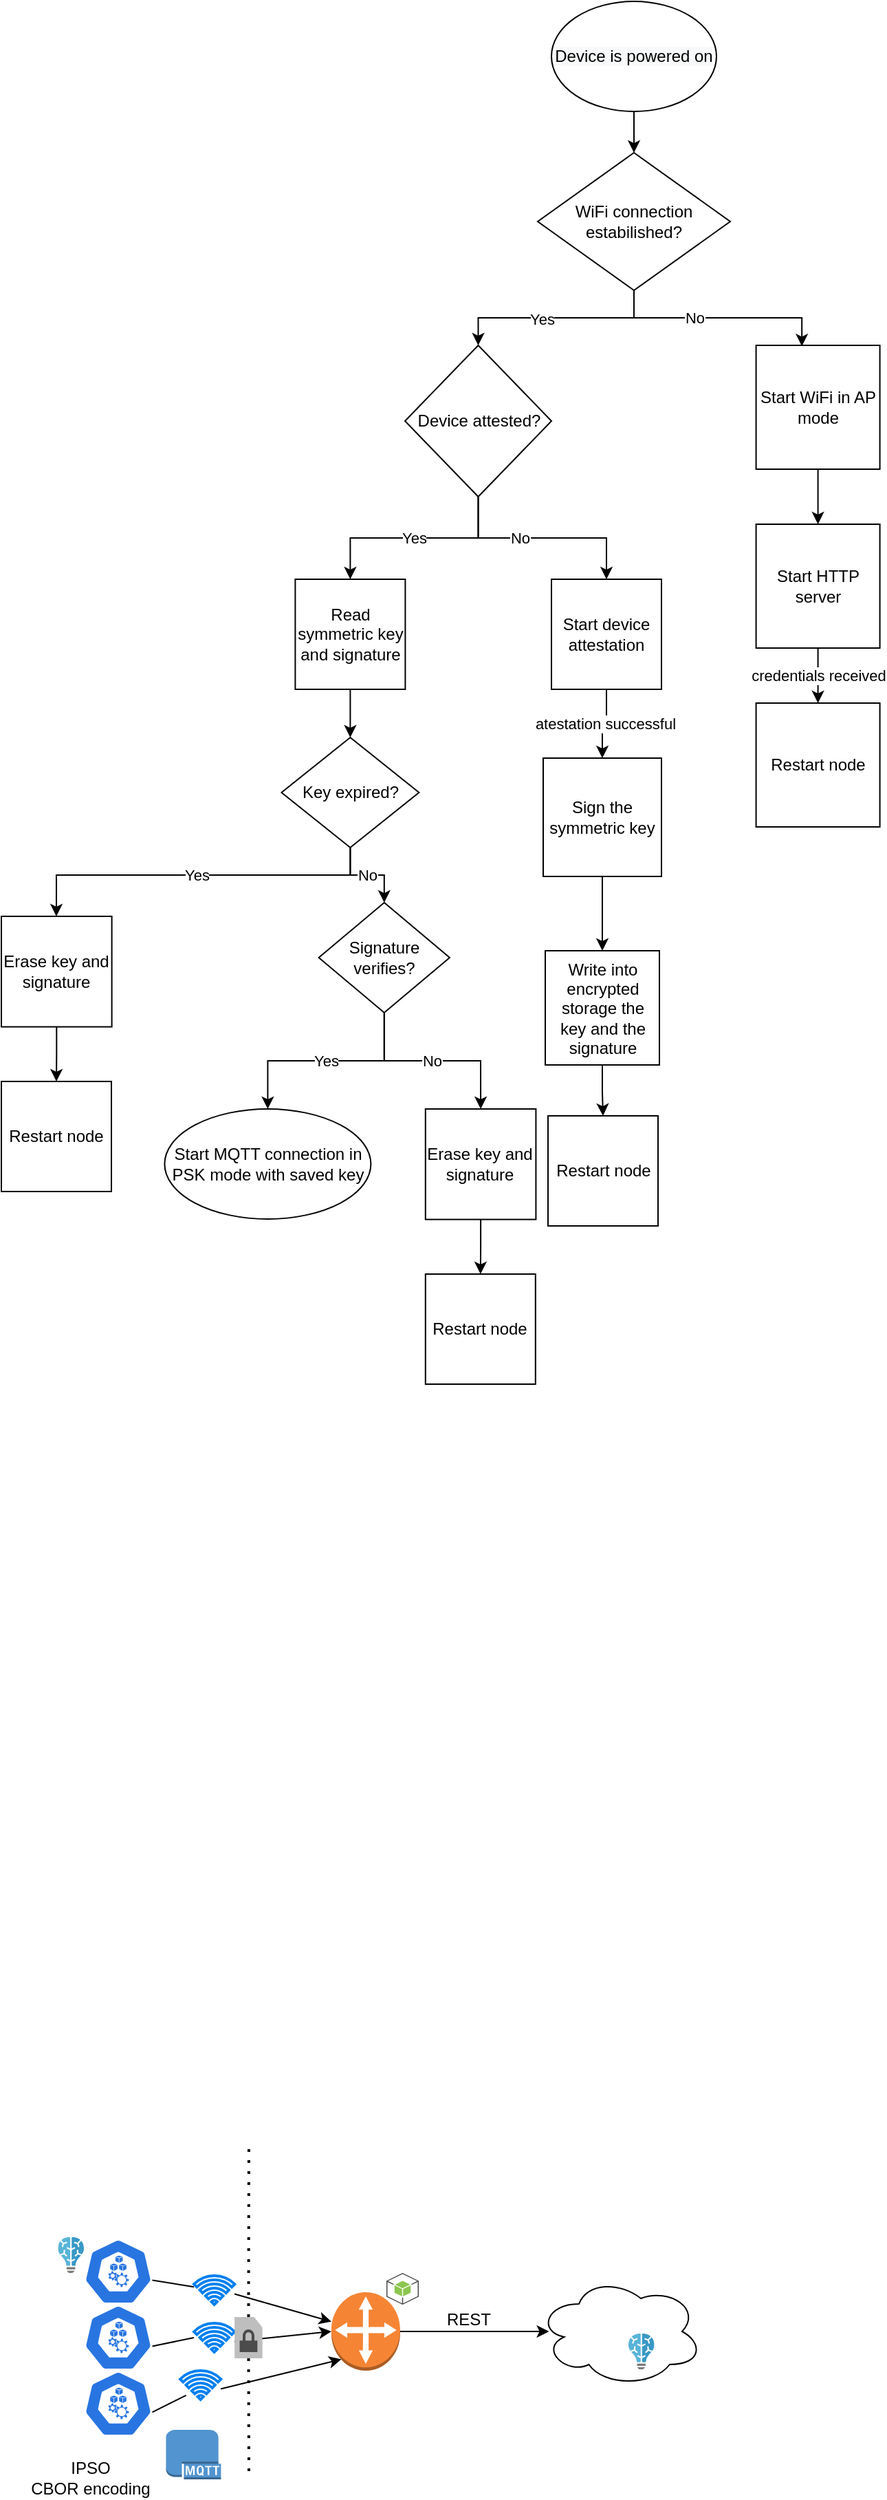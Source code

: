 <mxfile version="17.5.0" type="device"><diagram id="DQRt0i2Rsdg41cgeBndE" name="Page-1"><mxGraphModel dx="2070" dy="2282" grid="1" gridSize="10" guides="1" tooltips="1" connect="1" arrows="1" fold="1" page="1" pageScale="1" pageWidth="850" pageHeight="1100" math="0" shadow="0"><root><mxCell id="0"/><mxCell id="1" parent="0"/><mxCell id="kivrVYfsMduGg142QbCl-1" value="" style="sketch=0;html=1;dashed=0;whitespace=wrap;fillColor=#2875E2;strokeColor=#ffffff;points=[[0.005,0.63,0],[0.1,0.2,0],[0.9,0.2,0],[0.5,0,0],[0.995,0.63,0],[0.72,0.99,0],[0.5,1,0],[0.28,0.99,0]];shape=mxgraph.kubernetes.icon;prIcon=node" parent="1" vertex="1"><mxGeometry x="-760" y="541" width="50" height="48" as="geometry"/></mxCell><mxCell id="kivrVYfsMduGg142QbCl-2" value="" style="shape=image;html=1;verticalAlign=top;verticalLabelPosition=bottom;labelBackgroundColor=#ffffff;imageAspect=0;aspect=fixed;image=https://cdn1.iconfinder.com/data/icons/hawcons/32/700056-icon-23-file-c-128.png" parent="1" vertex="1"><mxGeometry x="-754" y="503" width="38" height="38" as="geometry"/></mxCell><mxCell id="kivrVYfsMduGg142QbCl-4" value="" style="outlineConnect=0;dashed=0;verticalLabelPosition=bottom;verticalAlign=top;align=center;html=1;shape=mxgraph.aws3.customer_gateway;fillColor=#F58534;gradientColor=none;" parent="1" vertex="1"><mxGeometry x="-580" y="580" width="50" height="57" as="geometry"/></mxCell><mxCell id="kivrVYfsMduGg142QbCl-5" value="" style="sketch=0;html=1;dashed=0;whitespace=wrap;fillColor=#2875E2;strokeColor=#ffffff;points=[[0.005,0.63,0],[0.1,0.2,0],[0.9,0.2,0],[0.5,0,0],[0.995,0.63,0],[0.72,0.99,0],[0.5,1,0],[0.28,0.99,0]];shape=mxgraph.kubernetes.icon;prIcon=node" parent="1" vertex="1"><mxGeometry x="-760" y="589" width="50" height="48" as="geometry"/></mxCell><mxCell id="kivrVYfsMduGg142QbCl-6" value="" style="sketch=0;html=1;dashed=0;whitespace=wrap;fillColor=#2875E2;strokeColor=#ffffff;points=[[0.005,0.63,0],[0.1,0.2,0],[0.9,0.2,0],[0.5,0,0],[0.995,0.63,0],[0.72,0.99,0],[0.5,1,0],[0.28,0.99,0]];shape=mxgraph.kubernetes.icon;prIcon=node" parent="1" vertex="1"><mxGeometry x="-760" y="637" width="50" height="48" as="geometry"/></mxCell><mxCell id="kivrVYfsMduGg142QbCl-7" value="" style="endArrow=none;dashed=1;html=1;dashPattern=1 3;strokeWidth=2;rounded=0;startArrow=none;" parent="1" source="kivrVYfsMduGg142QbCl-23" edge="1"><mxGeometry width="50" height="50" relative="1" as="geometry"><mxPoint x="-640" y="710" as="sourcePoint"/><mxPoint x="-640" y="470" as="targetPoint"/></mxGeometry></mxCell><mxCell id="kivrVYfsMduGg142QbCl-8" value="" style="endArrow=classic;html=1;rounded=0;exitX=0.995;exitY=0.63;exitDx=0;exitDy=0;exitPerimeter=0;startArrow=none;" parent="1" source="kivrVYfsMduGg142QbCl-3" target="kivrVYfsMduGg142QbCl-4" edge="1"><mxGeometry width="50" height="50" relative="1" as="geometry"><mxPoint x="-540" y="700" as="sourcePoint"/><mxPoint x="-490" y="650" as="targetPoint"/></mxGeometry></mxCell><mxCell id="kivrVYfsMduGg142QbCl-9" value="" style="endArrow=classic;html=1;rounded=0;exitX=0.995;exitY=0.63;exitDx=0;exitDy=0;exitPerimeter=0;entryX=0;entryY=0.5;entryDx=0;entryDy=0;entryPerimeter=0;startArrow=none;" parent="1" source="kivrVYfsMduGg142QbCl-12" target="kivrVYfsMduGg142QbCl-4" edge="1"><mxGeometry width="50" height="50" relative="1" as="geometry"><mxPoint x="-700.25" y="560.24" as="sourcePoint"/><mxPoint x="-570.0" y="609.118" as="targetPoint"/></mxGeometry></mxCell><mxCell id="kivrVYfsMduGg142QbCl-10" value="" style="endArrow=classic;html=1;rounded=0;exitX=0.995;exitY=0.63;exitDx=0;exitDy=0;exitPerimeter=0;entryX=0.145;entryY=0.855;entryDx=0;entryDy=0;entryPerimeter=0;startArrow=none;" parent="1" source="kivrVYfsMduGg142QbCl-14" target="kivrVYfsMduGg142QbCl-4" edge="1"><mxGeometry width="50" height="50" relative="1" as="geometry"><mxPoint x="-690.25" y="570.24" as="sourcePoint"/><mxPoint x="-560.0" y="619.118" as="targetPoint"/></mxGeometry></mxCell><mxCell id="kivrVYfsMduGg142QbCl-3" value="" style="html=1;verticalLabelPosition=bottom;align=center;labelBackgroundColor=#ffffff;verticalAlign=top;strokeWidth=2;strokeColor=#0080F0;shadow=0;dashed=0;shape=mxgraph.ios7.icons.wifi;pointerEvents=1" parent="1" vertex="1"><mxGeometry x="-680" y="568" width="29.7" height="21" as="geometry"/></mxCell><mxCell id="kivrVYfsMduGg142QbCl-11" value="" style="endArrow=none;html=1;rounded=0;exitX=0.995;exitY=0.63;exitDx=0;exitDy=0;exitPerimeter=0;" parent="1" source="kivrVYfsMduGg142QbCl-1" target="kivrVYfsMduGg142QbCl-3" edge="1"><mxGeometry width="50" height="50" relative="1" as="geometry"><mxPoint x="-710.25" y="571.24" as="sourcePoint"/><mxPoint x="-580.0" y="602.5" as="targetPoint"/></mxGeometry></mxCell><mxCell id="kivrVYfsMduGg142QbCl-12" value="" style="html=1;verticalLabelPosition=bottom;align=center;labelBackgroundColor=#ffffff;verticalAlign=top;strokeWidth=2;strokeColor=#0080F0;shadow=0;dashed=0;shape=mxgraph.ios7.icons.wifi;pointerEvents=1" parent="1" vertex="1"><mxGeometry x="-680" y="602.5" width="29.7" height="21" as="geometry"/></mxCell><mxCell id="kivrVYfsMduGg142QbCl-13" value="" style="endArrow=none;html=1;rounded=0;exitX=0.995;exitY=0.63;exitDx=0;exitDy=0;exitPerimeter=0;entryX=0;entryY=0.5;entryDx=0;entryDy=0;entryPerimeter=0;" parent="1" source="kivrVYfsMduGg142QbCl-5" target="kivrVYfsMduGg142QbCl-12" edge="1"><mxGeometry width="50" height="50" relative="1" as="geometry"><mxPoint x="-710.25" y="619.24" as="sourcePoint"/><mxPoint x="-580.0" y="608.5" as="targetPoint"/></mxGeometry></mxCell><mxCell id="kivrVYfsMduGg142QbCl-14" value="" style="html=1;verticalLabelPosition=bottom;align=center;labelBackgroundColor=#ffffff;verticalAlign=top;strokeWidth=2;strokeColor=#0080F0;shadow=0;dashed=0;shape=mxgraph.ios7.icons.wifi;pointerEvents=1" parent="1" vertex="1"><mxGeometry x="-690" y="637" width="29.7" height="21" as="geometry"/></mxCell><mxCell id="kivrVYfsMduGg142QbCl-15" value="" style="endArrow=none;html=1;rounded=0;exitX=0.995;exitY=0.63;exitDx=0;exitDy=0;exitPerimeter=0;entryX=0.145;entryY=0.855;entryDx=0;entryDy=0;entryPerimeter=0;" parent="1" source="kivrVYfsMduGg142QbCl-6" target="kivrVYfsMduGg142QbCl-14" edge="1"><mxGeometry width="50" height="50" relative="1" as="geometry"><mxPoint x="-710.25" y="667.24" as="sourcePoint"/><mxPoint x="-572.75" y="628.735" as="targetPoint"/></mxGeometry></mxCell><mxCell id="kivrVYfsMduGg142QbCl-16" value="" style="ellipse;shape=cloud;whiteSpace=wrap;html=1;" parent="1" vertex="1"><mxGeometry x="-430" y="568.5" width="120" height="80" as="geometry"/></mxCell><mxCell id="kivrVYfsMduGg142QbCl-17" value="" style="endArrow=classic;html=1;rounded=0;exitX=1;exitY=0.5;exitDx=0;exitDy=0;exitPerimeter=0;entryX=0.069;entryY=0.444;entryDx=0;entryDy=0;entryPerimeter=0;" parent="1" source="kivrVYfsMduGg142QbCl-4" edge="1"><mxGeometry width="50" height="50" relative="1" as="geometry"><mxPoint x="-540" y="700" as="sourcePoint"/><mxPoint x="-421.72" y="608.52" as="targetPoint"/></mxGeometry></mxCell><mxCell id="kivrVYfsMduGg142QbCl-18" value="REST" style="text;html=1;strokeColor=none;fillColor=none;align=center;verticalAlign=middle;whiteSpace=wrap;rounded=0;" parent="1" vertex="1"><mxGeometry x="-500" y="590" width="40" height="20" as="geometry"/></mxCell><mxCell id="kivrVYfsMduGg142QbCl-20" value="" style="outlineConnect=0;dashed=0;verticalLabelPosition=bottom;verticalAlign=top;align=center;html=1;shape=mxgraph.aws3.mqtt_protocol;fillColor=#5294CF;gradientColor=none;" parent="1" vertex="1"><mxGeometry x="-700.3" y="680" width="40" height="36" as="geometry"/></mxCell><mxCell id="kivrVYfsMduGg142QbCl-21" value="IPSO&lt;br&gt;CBOR encoding" style="text;html=1;strokeColor=none;fillColor=none;align=center;verticalAlign=middle;whiteSpace=wrap;rounded=0;" parent="1" vertex="1"><mxGeometry x="-800" y="700" width="90" height="30" as="geometry"/></mxCell><mxCell id="kivrVYfsMduGg142QbCl-23" value="" style="outlineConnect=0;dashed=0;verticalLabelPosition=bottom;verticalAlign=top;align=center;html=1;shape=mxgraph.aws3.encrypted_data;fillColor=#7D7C7C;gradientColor=none;" parent="1" vertex="1"><mxGeometry x="-650.3" y="598" width="20" height="30" as="geometry"/></mxCell><mxCell id="kivrVYfsMduGg142QbCl-26" value="" style="endArrow=none;dashed=1;html=1;dashPattern=1 3;strokeWidth=2;rounded=0;" parent="1" target="kivrVYfsMduGg142QbCl-23" edge="1"><mxGeometry width="50" height="50" relative="1" as="geometry"><mxPoint x="-640" y="710" as="sourcePoint"/><mxPoint x="-640" y="470" as="targetPoint"/></mxGeometry></mxCell><mxCell id="kivrVYfsMduGg142QbCl-27" value="" style="outlineConnect=0;dashed=0;verticalLabelPosition=bottom;verticalAlign=top;align=center;html=1;shape=mxgraph.aws3.android;fillColor=#8CC64F;gradientColor=none;" parent="1" vertex="1"><mxGeometry x="-540" y="566" width="23.5" height="23" as="geometry"/></mxCell><mxCell id="kivrVYfsMduGg142QbCl-28" value="" style="shape=image;html=1;verticalAlign=top;verticalLabelPosition=bottom;labelBackgroundColor=#ffffff;imageAspect=0;aspect=fixed;image=https://cdn2.iconfinder.com/data/icons/vivid/48/thunder-128.png" parent="1" vertex="1"><mxGeometry x="-390" y="584" width="26" height="26" as="geometry"/></mxCell><mxCell id="kivrVYfsMduGg142QbCl-29" value="" style="sketch=0;aspect=fixed;html=1;points=[];align=center;image;fontSize=12;image=img/lib/mscae/Batch_AI.svg;" parent="1" vertex="1"><mxGeometry x="-364" y="610" width="18.8" height="26.11" as="geometry"/></mxCell><mxCell id="kivrVYfsMduGg142QbCl-30" value="" style="sketch=0;aspect=fixed;html=1;points=[];align=center;image;fontSize=12;image=img/lib/mscae/Batch_AI.svg;" parent="1" vertex="1"><mxGeometry x="-778.8" y="539.89" width="18.8" height="26.11" as="geometry"/></mxCell><mxCell id="pYSmCd9Iy5BLmg001pCB-5" value="" style="edgeStyle=orthogonalEdgeStyle;rounded=0;orthogonalLoop=1;jettySize=auto;html=1;" parent="1" source="pYSmCd9Iy5BLmg001pCB-3" target="pYSmCd9Iy5BLmg001pCB-4" edge="1"><mxGeometry relative="1" as="geometry"/></mxCell><mxCell id="pYSmCd9Iy5BLmg001pCB-3" value="&#10;&#10;&lt;span style=&quot;color: rgb(0, 0, 0); font-family: helvetica; font-size: 12px; font-style: normal; font-weight: 400; letter-spacing: normal; text-align: center; text-indent: 0px; text-transform: none; word-spacing: 0px; background-color: rgb(248, 249, 250); display: inline; float: none;&quot;&gt;Device is powered on&lt;/span&gt;&#10;&#10;" style="ellipse;whiteSpace=wrap;html=1;" parent="1" vertex="1"><mxGeometry x="-420" y="-1085" width="120" height="80" as="geometry"/></mxCell><mxCell id="pYSmCd9Iy5BLmg001pCB-7" style="edgeStyle=orthogonalEdgeStyle;rounded=0;orthogonalLoop=1;jettySize=auto;html=1;" parent="1" source="pYSmCd9Iy5BLmg001pCB-4" target="pYSmCd9Iy5BLmg001pCB-6" edge="1"><mxGeometry relative="1" as="geometry"/></mxCell><mxCell id="pYSmCd9Iy5BLmg001pCB-8" value="Yes" style="edgeLabel;html=1;align=center;verticalAlign=middle;resizable=0;points=[];" parent="pYSmCd9Iy5BLmg001pCB-7" vertex="1" connectable="0"><mxGeometry x="0.14" y="1" relative="1" as="geometry"><mxPoint as="offset"/></mxGeometry></mxCell><mxCell id="pYSmCd9Iy5BLmg001pCB-11" style="edgeStyle=orthogonalEdgeStyle;rounded=0;orthogonalLoop=1;jettySize=auto;html=1;exitX=0.5;exitY=1;exitDx=0;exitDy=0;entryX=0.37;entryY=0.007;entryDx=0;entryDy=0;entryPerimeter=0;" parent="1" source="pYSmCd9Iy5BLmg001pCB-4" target="pYSmCd9Iy5BLmg001pCB-13" edge="1"><mxGeometry relative="1" as="geometry"><mxPoint x="-236.762" y="-834.988" as="targetPoint"/></mxGeometry></mxCell><mxCell id="pYSmCd9Iy5BLmg001pCB-12" value="No" style="edgeLabel;html=1;align=center;verticalAlign=middle;resizable=0;points=[];" parent="pYSmCd9Iy5BLmg001pCB-11" vertex="1" connectable="0"><mxGeometry x="-0.215" relative="1" as="geometry"><mxPoint as="offset"/></mxGeometry></mxCell><mxCell id="pYSmCd9Iy5BLmg001pCB-4" value="WiFi connection estabilished?" style="rhombus;whiteSpace=wrap;html=1;" parent="1" vertex="1"><mxGeometry x="-430" y="-975" width="140" height="100" as="geometry"/></mxCell><mxCell id="pYSmCd9Iy5BLmg001pCB-23" style="edgeStyle=orthogonalEdgeStyle;rounded=0;orthogonalLoop=1;jettySize=auto;html=1;" parent="1" source="pYSmCd9Iy5BLmg001pCB-6" target="pYSmCd9Iy5BLmg001pCB-22" edge="1"><mxGeometry relative="1" as="geometry"><mxPoint x="-426" y="-665" as="targetPoint"/></mxGeometry></mxCell><mxCell id="pYSmCd9Iy5BLmg001pCB-25" value="No" style="edgeLabel;html=1;align=center;verticalAlign=middle;resizable=0;points=[];" parent="pYSmCd9Iy5BLmg001pCB-23" vertex="1" connectable="0"><mxGeometry x="-0.216" relative="1" as="geometry"><mxPoint as="offset"/></mxGeometry></mxCell><mxCell id="pYSmCd9Iy5BLmg001pCB-34" value="Yes" style="edgeStyle=orthogonalEdgeStyle;rounded=0;orthogonalLoop=1;jettySize=auto;html=1;" parent="1" source="pYSmCd9Iy5BLmg001pCB-6" target="pYSmCd9Iy5BLmg001pCB-33" edge="1"><mxGeometry relative="1" as="geometry"/></mxCell><mxCell id="pYSmCd9Iy5BLmg001pCB-6" value="Device attested?" style="rhombus;whiteSpace=wrap;html=1;" parent="1" vertex="1"><mxGeometry x="-526.5" y="-835" width="106.5" height="110" as="geometry"/></mxCell><mxCell id="pYSmCd9Iy5BLmg001pCB-15" style="edgeStyle=orthogonalEdgeStyle;rounded=0;orthogonalLoop=1;jettySize=auto;html=1;entryX=0.5;entryY=0;entryDx=0;entryDy=0;" parent="1" source="pYSmCd9Iy5BLmg001pCB-13" target="pYSmCd9Iy5BLmg001pCB-14" edge="1"><mxGeometry relative="1" as="geometry"/></mxCell><mxCell id="pYSmCd9Iy5BLmg001pCB-13" value="Start WiFi in AP mode" style="whiteSpace=wrap;html=1;aspect=fixed;" parent="1" vertex="1"><mxGeometry x="-271.2" y="-835" width="90" height="90" as="geometry"/></mxCell><mxCell id="pYSmCd9Iy5BLmg001pCB-17" value="credentials received" style="edgeStyle=orthogonalEdgeStyle;rounded=0;orthogonalLoop=1;jettySize=auto;html=1;entryX=0.5;entryY=0;entryDx=0;entryDy=0;" parent="1" source="pYSmCd9Iy5BLmg001pCB-14" target="pYSmCd9Iy5BLmg001pCB-16" edge="1"><mxGeometry relative="1" as="geometry"/></mxCell><mxCell id="pYSmCd9Iy5BLmg001pCB-14" value="Start HTTP server" style="whiteSpace=wrap;html=1;aspect=fixed;" parent="1" vertex="1"><mxGeometry x="-271.2" y="-705" width="90" height="90" as="geometry"/></mxCell><mxCell id="pYSmCd9Iy5BLmg001pCB-16" value="Restart node" style="whiteSpace=wrap;html=1;aspect=fixed;" parent="1" vertex="1"><mxGeometry x="-271.2" y="-575" width="90" height="90" as="geometry"/></mxCell><mxCell id="pYSmCd9Iy5BLmg001pCB-19" value="Start MQTT connection in PSK mode with saved key" style="ellipse;whiteSpace=wrap;html=1;" parent="1" vertex="1"><mxGeometry x="-701.3" y="-280" width="150" height="80" as="geometry"/></mxCell><mxCell id="pYSmCd9Iy5BLmg001pCB-28" value="atestation successful" style="edgeStyle=orthogonalEdgeStyle;rounded=0;orthogonalLoop=1;jettySize=auto;html=1;entryX=0.5;entryY=0;entryDx=0;entryDy=0;" parent="1" source="pYSmCd9Iy5BLmg001pCB-22" target="pYSmCd9Iy5BLmg001pCB-27" edge="1"><mxGeometry relative="1" as="geometry"/></mxCell><mxCell id="pYSmCd9Iy5BLmg001pCB-22" value="Start device attestation" style="whiteSpace=wrap;html=1;aspect=fixed;" parent="1" vertex="1"><mxGeometry x="-420" y="-665" width="80" height="80" as="geometry"/></mxCell><mxCell id="pYSmCd9Iy5BLmg001pCB-30" style="edgeStyle=orthogonalEdgeStyle;rounded=0;orthogonalLoop=1;jettySize=auto;html=1;entryX=0.5;entryY=0;entryDx=0;entryDy=0;" parent="1" source="pYSmCd9Iy5BLmg001pCB-27" target="pYSmCd9Iy5BLmg001pCB-29" edge="1"><mxGeometry relative="1" as="geometry"/></mxCell><mxCell id="pYSmCd9Iy5BLmg001pCB-27" value="Sign the symmetric key" style="whiteSpace=wrap;html=1;aspect=fixed;" parent="1" vertex="1"><mxGeometry x="-426" y="-535" width="86" height="86" as="geometry"/></mxCell><mxCell id="pYSmCd9Iy5BLmg001pCB-32" style="edgeStyle=orthogonalEdgeStyle;rounded=0;orthogonalLoop=1;jettySize=auto;html=1;" parent="1" source="pYSmCd9Iy5BLmg001pCB-29" target="pYSmCd9Iy5BLmg001pCB-31" edge="1"><mxGeometry relative="1" as="geometry"/></mxCell><mxCell id="pYSmCd9Iy5BLmg001pCB-29" value="Write into encrypted storage the key and the signature" style="whiteSpace=wrap;html=1;aspect=fixed;" parent="1" vertex="1"><mxGeometry x="-424.5" y="-395" width="83" height="83" as="geometry"/></mxCell><mxCell id="pYSmCd9Iy5BLmg001pCB-31" value="Restart node" style="whiteSpace=wrap;html=1;aspect=fixed;" parent="1" vertex="1"><mxGeometry x="-422.5" y="-275" width="80" height="80" as="geometry"/></mxCell><mxCell id="pYSmCd9Iy5BLmg001pCB-44" style="edgeStyle=orthogonalEdgeStyle;rounded=0;orthogonalLoop=1;jettySize=auto;html=1;entryX=0.5;entryY=0;entryDx=0;entryDy=0;" parent="1" source="pYSmCd9Iy5BLmg001pCB-33" target="pYSmCd9Iy5BLmg001pCB-43" edge="1"><mxGeometry relative="1" as="geometry"/></mxCell><mxCell id="pYSmCd9Iy5BLmg001pCB-33" value="Read symmetric key and signature" style="whiteSpace=wrap;html=1;aspect=fixed;" parent="1" vertex="1"><mxGeometry x="-606.3" y="-665" width="80" height="80" as="geometry"/></mxCell><mxCell id="pYSmCd9Iy5BLmg001pCB-37" value="Yes" style="edgeStyle=orthogonalEdgeStyle;rounded=0;orthogonalLoop=1;jettySize=auto;html=1;entryX=0.5;entryY=0;entryDx=0;entryDy=0;" parent="1" source="pYSmCd9Iy5BLmg001pCB-35" target="pYSmCd9Iy5BLmg001pCB-19" edge="1"><mxGeometry relative="1" as="geometry"/></mxCell><mxCell id="pYSmCd9Iy5BLmg001pCB-39" value="No" style="edgeStyle=orthogonalEdgeStyle;rounded=0;orthogonalLoop=1;jettySize=auto;html=1;entryX=0.5;entryY=0;entryDx=0;entryDy=0;" parent="1" source="pYSmCd9Iy5BLmg001pCB-35" target="pYSmCd9Iy5BLmg001pCB-38" edge="1"><mxGeometry relative="1" as="geometry"/></mxCell><mxCell id="pYSmCd9Iy5BLmg001pCB-35" value="Signature verifies?" style="rhombus;whiteSpace=wrap;html=1;" parent="1" vertex="1"><mxGeometry x="-589.17" y="-430" width="95.15" height="80" as="geometry"/></mxCell><mxCell id="pYSmCd9Iy5BLmg001pCB-41" style="edgeStyle=orthogonalEdgeStyle;rounded=0;orthogonalLoop=1;jettySize=auto;html=1;entryX=0.5;entryY=0;entryDx=0;entryDy=0;" parent="1" source="pYSmCd9Iy5BLmg001pCB-38" target="pYSmCd9Iy5BLmg001pCB-40" edge="1"><mxGeometry relative="1" as="geometry"/></mxCell><mxCell id="pYSmCd9Iy5BLmg001pCB-38" value="Erase key and signature" style="whiteSpace=wrap;html=1;aspect=fixed;" parent="1" vertex="1"><mxGeometry x="-511.6" y="-280" width="80.3" height="80.3" as="geometry"/></mxCell><mxCell id="pYSmCd9Iy5BLmg001pCB-40" value="Restart node" style="whiteSpace=wrap;html=1;aspect=fixed;" parent="1" vertex="1"><mxGeometry x="-511.6" y="-160" width="80" height="80" as="geometry"/></mxCell><mxCell id="pYSmCd9Iy5BLmg001pCB-46" value="No" style="edgeStyle=orthogonalEdgeStyle;rounded=0;orthogonalLoop=1;jettySize=auto;html=1;" parent="1" source="pYSmCd9Iy5BLmg001pCB-43" target="pYSmCd9Iy5BLmg001pCB-35" edge="1"><mxGeometry relative="1" as="geometry"/></mxCell><mxCell id="pYSmCd9Iy5BLmg001pCB-49" value="Yes" style="edgeStyle=orthogonalEdgeStyle;rounded=0;orthogonalLoop=1;jettySize=auto;html=1;" parent="1" source="pYSmCd9Iy5BLmg001pCB-43" target="pYSmCd9Iy5BLmg001pCB-47" edge="1"><mxGeometry relative="1" as="geometry"><Array as="points"><mxPoint x="-566" y="-450"/><mxPoint x="-780" y="-450"/></Array></mxGeometry></mxCell><mxCell id="pYSmCd9Iy5BLmg001pCB-43" value="Key expired?" style="rhombus;whiteSpace=wrap;html=1;" parent="1" vertex="1"><mxGeometry x="-616.3" y="-550" width="100" height="80" as="geometry"/></mxCell><mxCell id="pYSmCd9Iy5BLmg001pCB-50" style="edgeStyle=orthogonalEdgeStyle;rounded=0;orthogonalLoop=1;jettySize=auto;html=1;entryX=0.5;entryY=0;entryDx=0;entryDy=0;" parent="1" source="pYSmCd9Iy5BLmg001pCB-47" target="pYSmCd9Iy5BLmg001pCB-48" edge="1"><mxGeometry relative="1" as="geometry"/></mxCell><mxCell id="pYSmCd9Iy5BLmg001pCB-47" value="Erase key and signature" style="whiteSpace=wrap;html=1;aspect=fixed;" parent="1" vertex="1"><mxGeometry x="-820" y="-420" width="80.3" height="80.3" as="geometry"/></mxCell><mxCell id="pYSmCd9Iy5BLmg001pCB-48" value="Restart node" style="whiteSpace=wrap;html=1;aspect=fixed;" parent="1" vertex="1"><mxGeometry x="-820" y="-300" width="80" height="80" as="geometry"/></mxCell></root></mxGraphModel></diagram></mxfile>